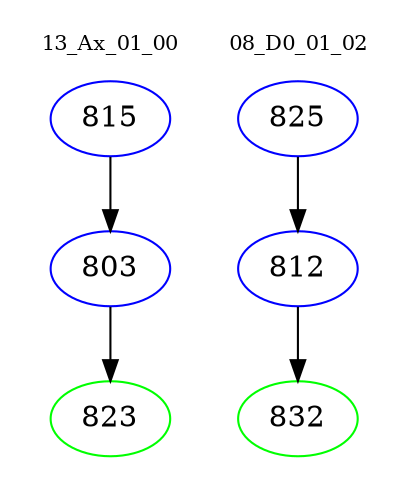 digraph{
subgraph cluster_0 {
color = white
label = "13_Ax_01_00";
fontsize=10;
T0_815 [label="815", color="blue"]
T0_815 -> T0_803 [color="black"]
T0_803 [label="803", color="blue"]
T0_803 -> T0_823 [color="black"]
T0_823 [label="823", color="green"]
}
subgraph cluster_1 {
color = white
label = "08_D0_01_02";
fontsize=10;
T1_825 [label="825", color="blue"]
T1_825 -> T1_812 [color="black"]
T1_812 [label="812", color="blue"]
T1_812 -> T1_832 [color="black"]
T1_832 [label="832", color="green"]
}
}
